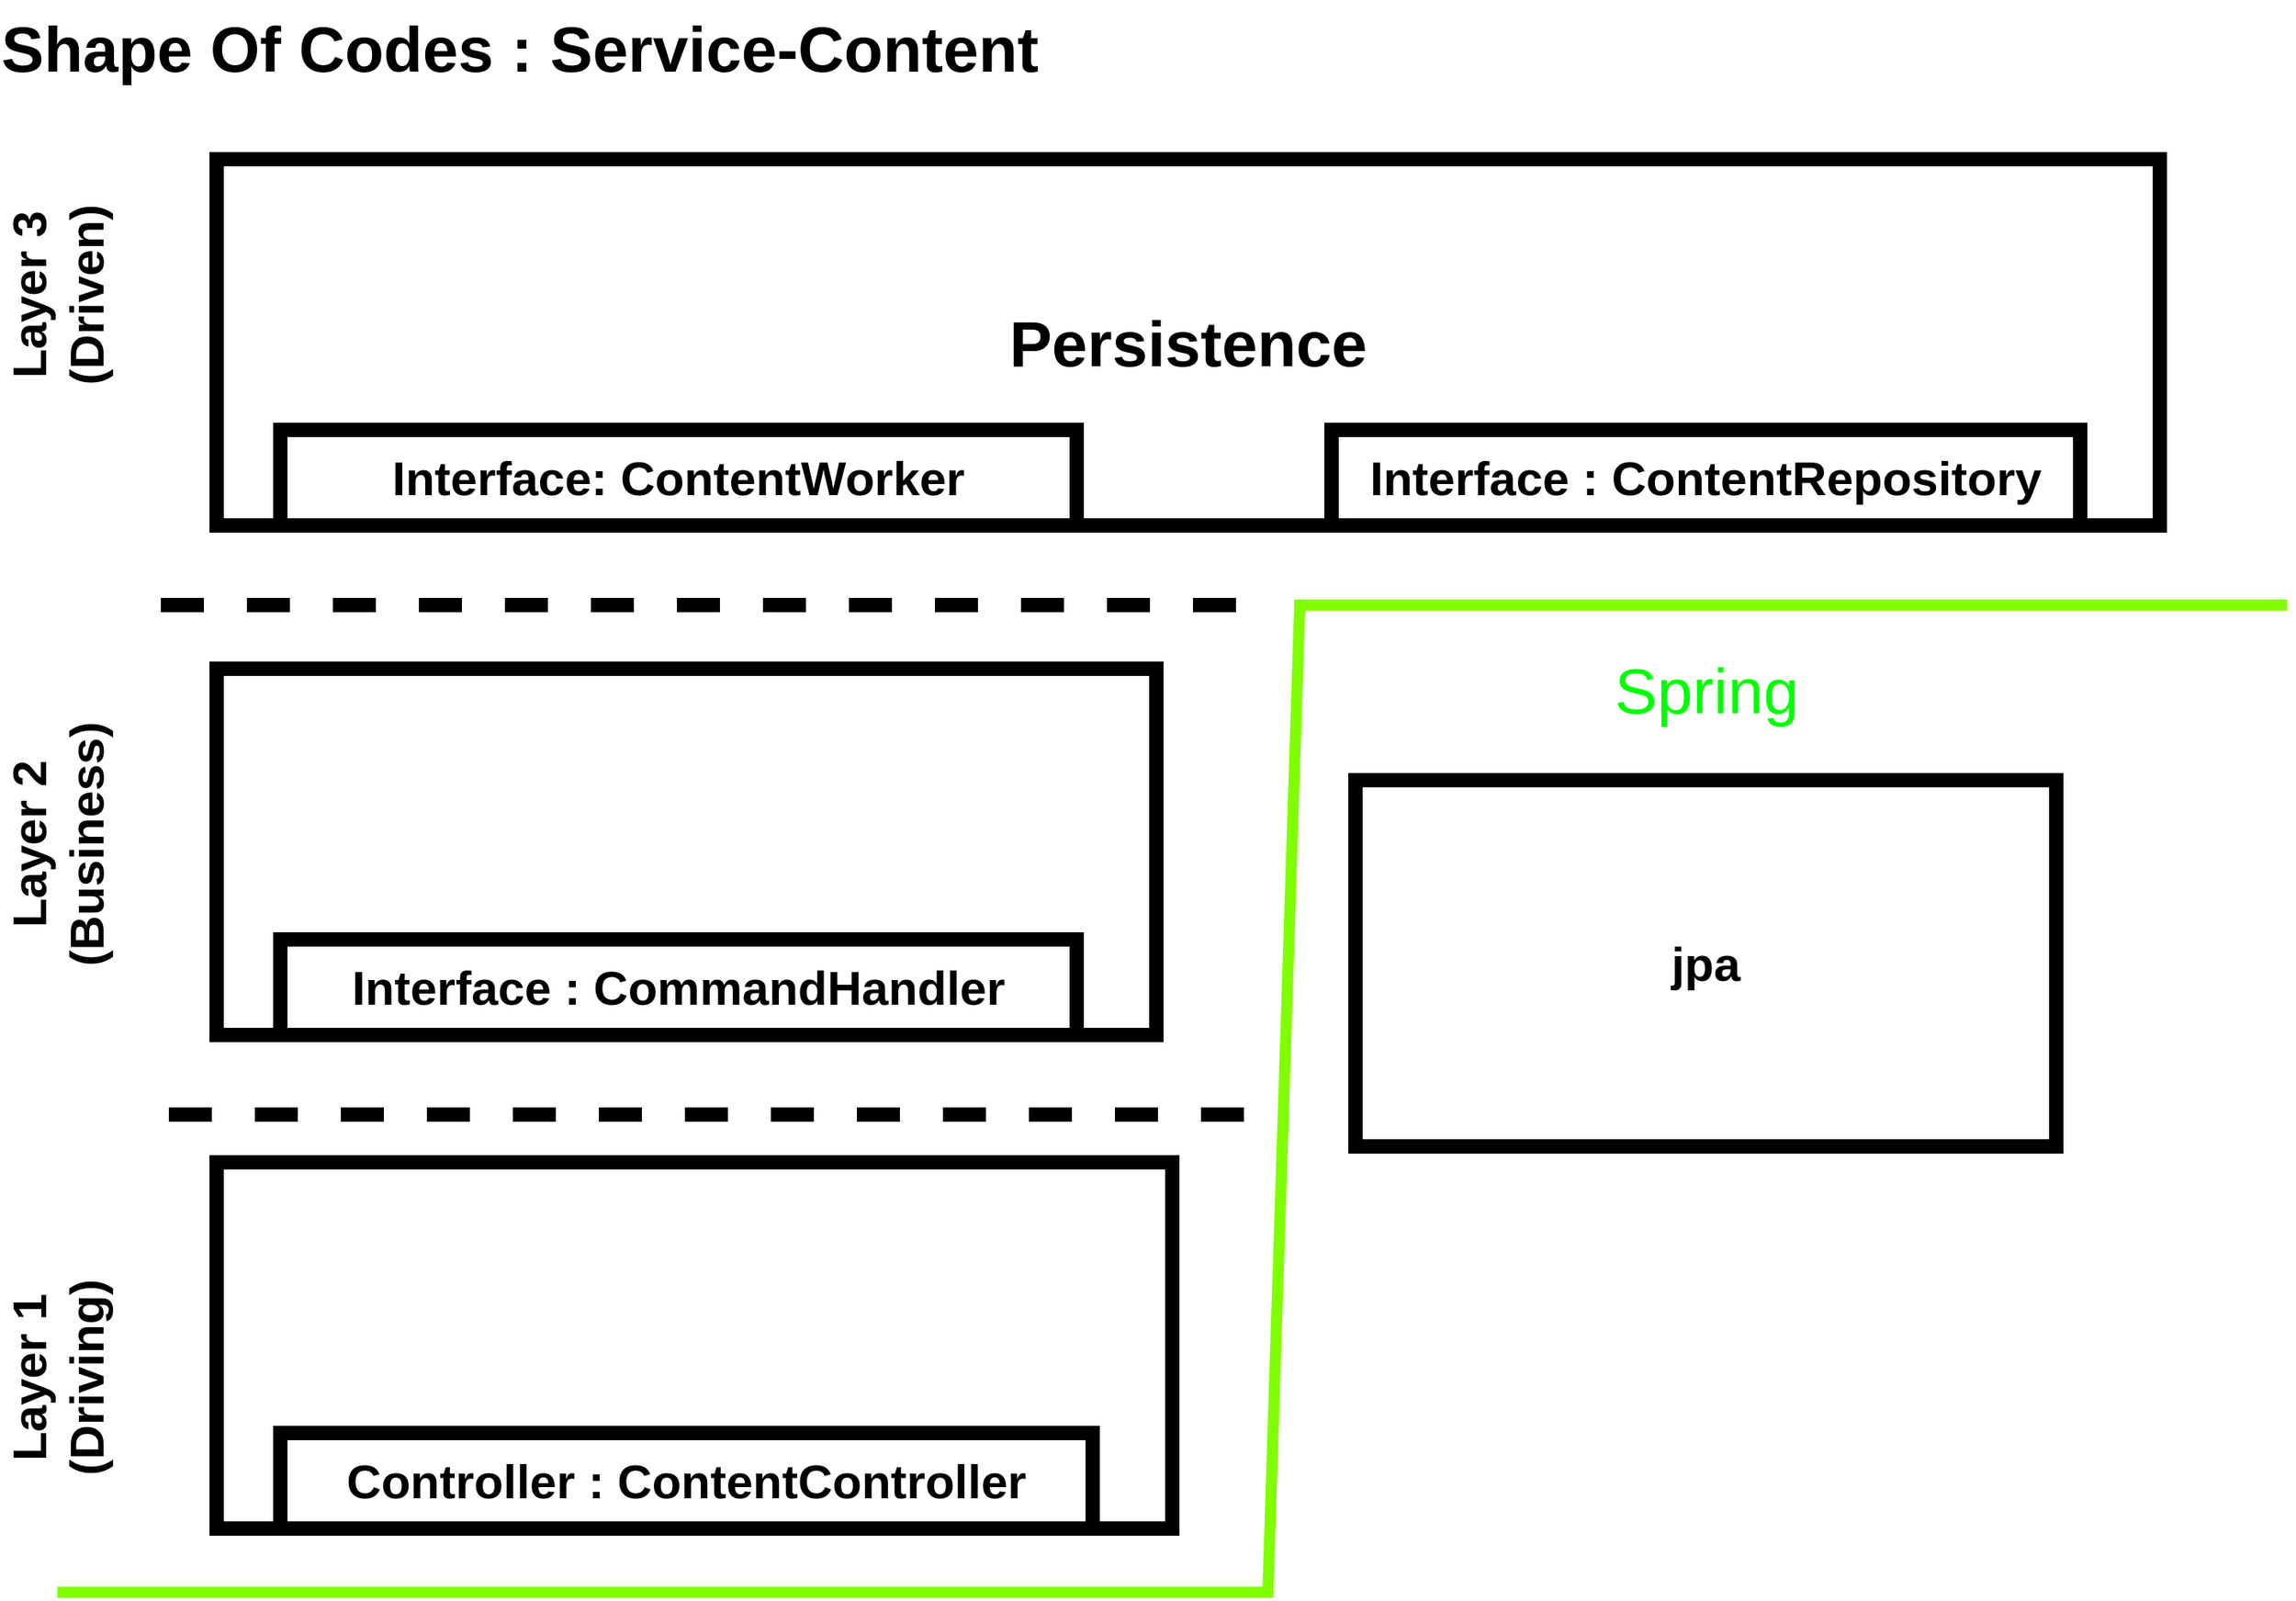 <mxfile version="26.0.13">
  <diagram name="Page-1" id="sqcT_Dua8n6ftlbkxZDl">
    <mxGraphModel dx="2785" dy="1575" grid="1" gridSize="10" guides="1" tooltips="1" connect="1" arrows="1" fold="1" page="1" pageScale="1" pageWidth="850" pageHeight="1100" math="0" shadow="0">
      <root>
        <mxCell id="0" />
        <mxCell id="1" parent="0" />
        <mxCell id="y0FYACStDJ1R88eHOVZM-1" value="&lt;b&gt;&lt;font style=&quot;font-size: 40px;&quot;&gt;Persistence&lt;/font&gt;&lt;/b&gt;" style="rounded=0;whiteSpace=wrap;html=1;fontStyle=1;strokeWidth=9;" parent="1" vertex="1">
          <mxGeometry x="210" y="140" width="1220" height="230" as="geometry" />
        </mxCell>
        <mxCell id="y0FYACStDJ1R88eHOVZM-2" value="&lt;font style=&quot;font-size: 30px;&quot;&gt;Interface : ContentRepository&lt;/font&gt;" style="rounded=0;whiteSpace=wrap;html=1;fontStyle=1;strokeWidth=9;" parent="1" vertex="1">
          <mxGeometry x="910" y="310" width="470" height="60" as="geometry" />
        </mxCell>
        <mxCell id="y0FYACStDJ1R88eHOVZM-3" value="&lt;div&gt;&lt;font style=&quot;font-size: 30px;&quot;&gt;Interface: ContentWorker&lt;/font&gt;&lt;/div&gt;" style="rounded=0;whiteSpace=wrap;html=1;fontStyle=1;strokeWidth=9;" parent="1" vertex="1">
          <mxGeometry x="250" y="310" width="500" height="60" as="geometry" />
        </mxCell>
        <mxCell id="y0FYACStDJ1R88eHOVZM-4" value="" style="endArrow=none;dashed=1;html=1;rounded=0;fontStyle=1;strokeWidth=9;" parent="1" edge="1">
          <mxGeometry width="50" height="50" relative="1" as="geometry">
            <mxPoint x="175" y="420" as="sourcePoint" />
            <mxPoint x="855" y="420" as="targetPoint" />
          </mxGeometry>
        </mxCell>
        <mxCell id="y0FYACStDJ1R88eHOVZM-5" value="" style="rounded=0;whiteSpace=wrap;html=1;fontStyle=1;strokeWidth=9;" parent="1" vertex="1">
          <mxGeometry x="210" y="460" width="590" height="230" as="geometry" />
        </mxCell>
        <mxCell id="y0FYACStDJ1R88eHOVZM-6" value="&lt;font style=&quot;font-size: 30px;&quot;&gt;Interface : CommandHandler&lt;/font&gt;" style="rounded=0;whiteSpace=wrap;html=1;fontStyle=1;strokeWidth=9;" parent="1" vertex="1">
          <mxGeometry x="250" y="630" width="500" height="60" as="geometry" />
        </mxCell>
        <mxCell id="y0FYACStDJ1R88eHOVZM-7" value="" style="endArrow=none;dashed=1;html=1;rounded=0;fontStyle=1;strokeWidth=9;" parent="1" edge="1">
          <mxGeometry width="50" height="50" relative="1" as="geometry">
            <mxPoint x="180" y="740" as="sourcePoint" />
            <mxPoint x="860" y="740" as="targetPoint" />
          </mxGeometry>
        </mxCell>
        <mxCell id="y0FYACStDJ1R88eHOVZM-8" value="" style="rounded=0;whiteSpace=wrap;html=1;fontStyle=1;strokeWidth=9;" parent="1" vertex="1">
          <mxGeometry x="210" y="770" width="600" height="230" as="geometry" />
        </mxCell>
        <mxCell id="y0FYACStDJ1R88eHOVZM-9" value="&lt;font style=&quot;font-size: 30px;&quot;&gt;Controller : ContentController&lt;/font&gt;" style="rounded=0;whiteSpace=wrap;html=1;fontStyle=1;strokeWidth=9;" parent="1" vertex="1">
          <mxGeometry x="250" y="940" width="510" height="60" as="geometry" />
        </mxCell>
        <mxCell id="y0FYACStDJ1R88eHOVZM-11" value="&lt;div&gt;&lt;font style=&quot;font-size: 40px;&quot;&gt;Shape Of Codes : Service-Content&lt;/font&gt;&lt;/div&gt;" style="text;html=1;align=center;verticalAlign=middle;resizable=0;points=[];autosize=1;strokeColor=none;fillColor=none;fontStyle=1;strokeWidth=9;" parent="1" vertex="1">
          <mxGeometry x="80" y="40" width="640" height="60" as="geometry" />
        </mxCell>
        <mxCell id="y0FYACStDJ1R88eHOVZM-12" value="&lt;div&gt;&lt;font style=&quot;font-size: 30px;&quot;&gt;Layer 3&lt;/font&gt;&lt;/div&gt;&lt;div&gt;&lt;font style=&quot;font-size: 30px;&quot;&gt;(Driven)&lt;/font&gt;&lt;/div&gt;" style="text;html=1;align=center;verticalAlign=middle;whiteSpace=wrap;rounded=0;rotation=-90;fontStyle=1;strokeWidth=9;" parent="1" vertex="1">
          <mxGeometry x="30" y="190" width="160" height="70" as="geometry" />
        </mxCell>
        <mxCell id="y0FYACStDJ1R88eHOVZM-13" value="&lt;div&gt;&lt;font style=&quot;font-size: 30px;&quot;&gt;Layer 2&lt;/font&gt;&lt;/div&gt;&lt;div&gt;&lt;font style=&quot;font-size: 30px;&quot;&gt;(Business)&lt;/font&gt;&lt;/div&gt;" style="text;html=1;align=center;verticalAlign=middle;whiteSpace=wrap;rounded=0;rotation=-90;fontStyle=1;strokeWidth=9;" parent="1" vertex="1">
          <mxGeometry x="45" y="550" width="130" height="40" as="geometry" />
        </mxCell>
        <mxCell id="y0FYACStDJ1R88eHOVZM-14" value="&lt;div&gt;&lt;font style=&quot;font-size: 30px;&quot;&gt;Layer 1&lt;/font&gt;&lt;/div&gt;&lt;div&gt;&lt;font style=&quot;font-size: 30px;&quot;&gt;(Driving)&lt;/font&gt;&lt;/div&gt;" style="text;html=1;align=center;verticalAlign=middle;whiteSpace=wrap;rounded=0;rotation=-90;fontStyle=1;strokeWidth=9;" parent="1" vertex="1">
          <mxGeometry x="45" y="890" width="130" height="30" as="geometry" />
        </mxCell>
        <mxCell id="y0FYACStDJ1R88eHOVZM-17" value="&lt;font style=&quot;font-size: 30px;&quot;&gt;&lt;b&gt;jpa&lt;/b&gt;&lt;/font&gt;" style="rounded=0;whiteSpace=wrap;html=1;fontStyle=1;strokeWidth=9;" parent="1" vertex="1">
          <mxGeometry x="925" y="530" width="440" height="230" as="geometry" />
        </mxCell>
        <mxCell id="xxLWgS1y4crDpXYMxRKH-2" value="" style="endArrow=none;html=1;rounded=0;strokeWidth=7;strokeColor=#80FF00;" edge="1" parent="1">
          <mxGeometry width="50" height="50" relative="1" as="geometry">
            <mxPoint x="110" y="1040" as="sourcePoint" />
            <mxPoint x="1510" y="420" as="targetPoint" />
            <Array as="points">
              <mxPoint x="560" y="1040" />
              <mxPoint x="870" y="1040" />
              <mxPoint x="890" y="420" />
            </Array>
          </mxGeometry>
        </mxCell>
        <mxCell id="xxLWgS1y4crDpXYMxRKH-3" value="&lt;font style=&quot;font-size: 40px;&quot;&gt;Spring&lt;/font&gt;" style="text;html=1;align=center;verticalAlign=middle;resizable=0;points=[];autosize=1;strokeColor=none;fillColor=none;fontColor=#00FF00;" vertex="1" parent="1">
          <mxGeometry x="1075" y="443" width="140" height="60" as="geometry" />
        </mxCell>
      </root>
    </mxGraphModel>
  </diagram>
</mxfile>
